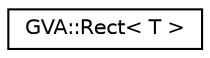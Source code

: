 digraph "Graphical Class Hierarchy"
{
 // LATEX_PDF_SIZE
  edge [fontname="Helvetica",fontsize="10",labelfontname="Helvetica",labelfontsize="10"];
  node [fontname="Helvetica",fontsize="10",shape=record];
  rankdir="LR";
  Node0 [label="GVA::Rect\< T \>",height=0.2,width=0.4,color="black", fillcolor="white", style="filled",URL="$structGVA_1_1Rect.html",tooltip="Template structure for rectangle containing x, y, w, h fields."];
}
